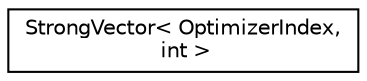digraph "Graphical Class Hierarchy"
{
 // LATEX_PDF_SIZE
  edge [fontname="Helvetica",fontsize="10",labelfontname="Helvetica",labelfontsize="10"];
  node [fontname="Helvetica",fontsize="10",shape=record];
  rankdir="LR";
  Node0 [label="StrongVector\< OptimizerIndex,\l int \>",height=0.2,width=0.4,color="black", fillcolor="white", style="filled",URL="$classabsl_1_1_strong_vector.html",tooltip=" "];
}
